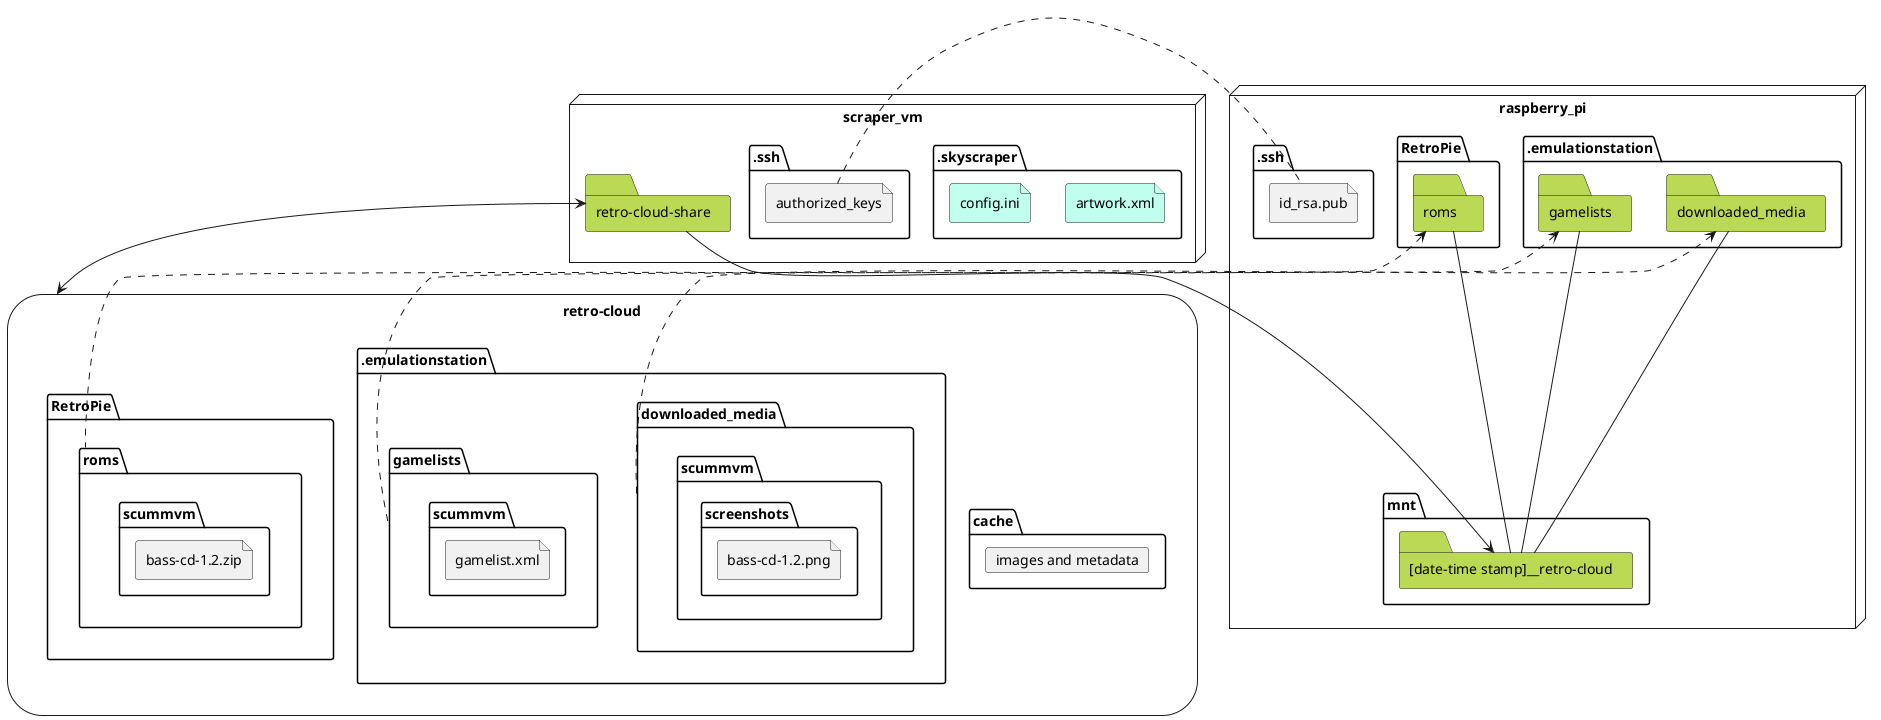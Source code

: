 @startuml filestructure

storage "retro-cloud" as scraper_share {
    folder cache {
        card "images and metadata"
    }
    folder ".emulationstation" {
        folder downloaded_media as scraper_downloadedmedia {
            folder "scummvm" as scraper_downloadedmedia_scummvm {
                folder screenshots {
                    file "bass-cd-1.2.png"
                }
            }
        }
        folder gamelists as scraper_gamelists {
            folder "scummvm" as scraper_gamelists_scummvm {
                file "gamelist.xml"
            }
        }
    }
    folder RetroPie {
        folder roms as roms_roms {
            folder "scummvm" as roms_scummvm {
                file "bass-cd-1.2.zip"
            }
        }
    }
}

node raspberry_pi {
    folder ".emulationstation" as raspberrypi_emulationstation {
        folder downloaded_media as raspberrypi_downloaded_media #BADA55
        folder gamelists as raspberrypi_gamelists #BADA55
    }
    folder RetroPie as raspberrpi_retropie {
        folder roms as raspberrypi_roms #BADA55
    }
    folder ".ssh" as raspberrypi_ssh {
        file "id_rsa.pub" as id_rsa
    }
    folder mnt as raspberrypi_mount {
        folder "[date-time stamp]__retro-cloud" as raspberrypi_scrapervm #BADA55
    }
}

node scraper_vm {
    folder ".skyscraper" as scrapervm_skyscraper {
        file "artwork.xml" as scrapervm_artwork #C0FFEE
        file "config.ini" as scrapervm_config #C0FFEE
    }
    folder ".ssh" {
        file authorized_keys
    }
    folder "retro-cloud-share" as scrapervm_mount #BADA55
}

' RASPBERRY PI
' relation
authorized_keys .. id_rsa
' mounts
raspberrypi_scrapervm <-- scrapervm_mount
' symlinks
raspberrypi_gamelists -- raspberrypi_scrapervm
raspberrypi_downloaded_media -- raspberrypi_scrapervm
raspberrypi_roms -- raspberrypi_scrapervm
' actual dependencies
raspberrypi_gamelists <.. scraper_gamelists
raspberrypi_downloaded_media <.. scraper_downloadedmedia
raspberrypi_roms <.. roms_roms

' SCRAPER VM
' mounts
scrapervm_mount <--> scraper_share

@enduml
